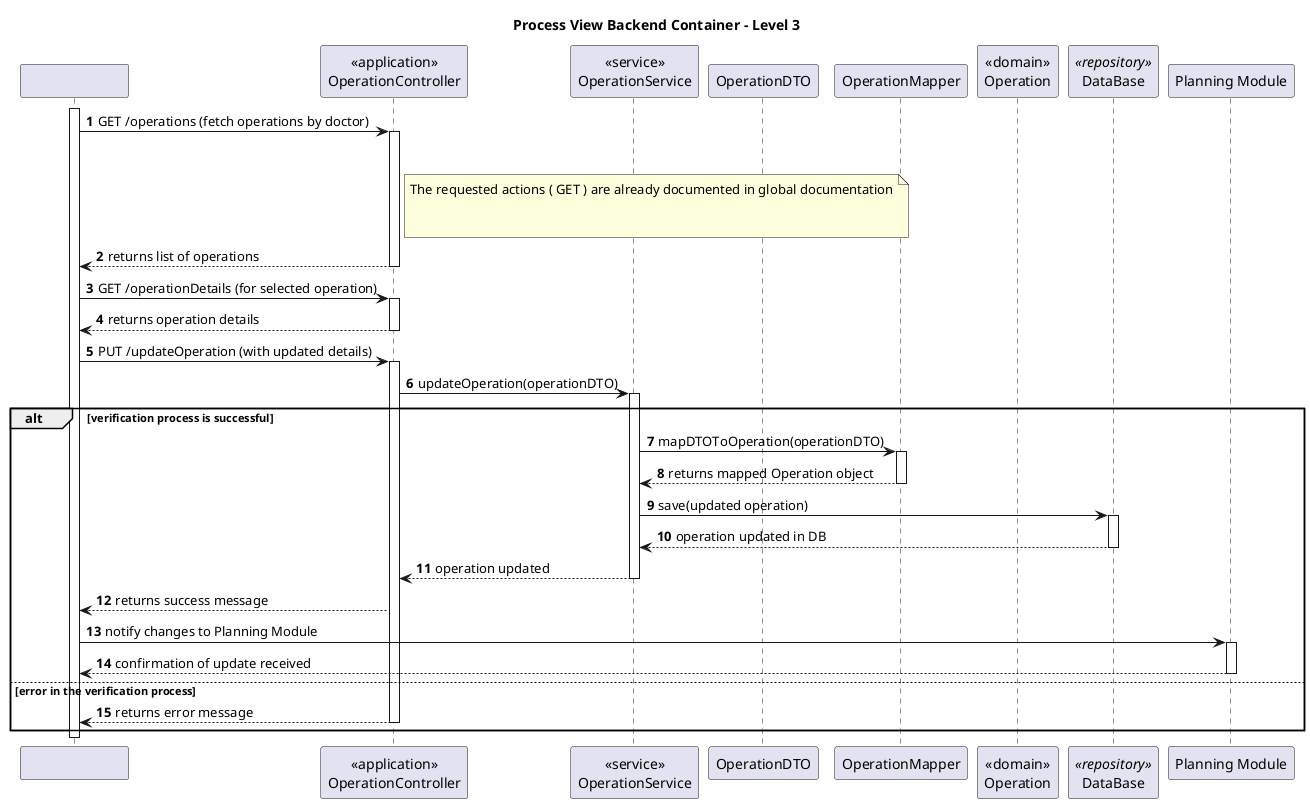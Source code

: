 ﻿@startuml
'https://plantuml.com/sequence-diagram

autonumber

participant "                          " as sys
participant "<<application>>\nOperationController" as ctrl
participant "<<service>>\nOperationService" as serv
participant "OperationDTO" as dto
participant "OperationMapper" as map
participant "<<domain>>\nOperation" as operation
participant "DataBase" as repo <<repository>>
participant "Planning Module" as planning

title Process View Backend Container - Level 3



activate sys

sys -> ctrl : GET /operations (fetch operations by doctor)

note right of ctrl
  The requested actions ( GET ) are already documented in global documentation


end note

activate ctrl
'
'ctrl -> serv: getOperationsByDoctor(doctorId)
'
'activate serv
'
'serv -> repo: findOperationsByDoctorId(doctorId)
'
'activate repo
'
'repo --> serv: returns list of operations
'
'deactivate repo

'serv --> ctrl: returns list of operations

deactivate serv

ctrl --> sys: returns list of operations

deactivate ctrl





sys -> ctrl: GET /operationDetails (for selected operation)

activate ctrl
'
'ctrl -> serv: getOperationDetails(operationId)
'
'activate serv
'
'serv -> repo: findOperationById(operationId)
'
'activate repo
'
'repo --> serv: returns operation details
'
'deactivate repo
'
'serv --> ctrl: returns operation details
'
'deactivate serv
'
ctrl --> sys: returns operation details

deactivate ctrl





sys -> ctrl: PUT /updateOperation (with updated details)

activate ctrl

ctrl -> serv: updateOperation(operationDTO)

activate serv

alt verification process is successful

    serv -> map: mapDTOToOperation(operationDTO)

    activate map

    map --> serv: returns mapped Operation object

    deactivate map

    serv -> repo: save(updated operation)

    activate repo

    repo --> serv: operation updated in DB

    deactivate repo

    serv --> ctrl: operation updated

    deactivate serv

    ctrl --> sys: returns success message


    sys -> planning: notify changes to Planning Module

    activate planning

    planning --> sys: confirmation of update received

    deactivate planning

else error in the verification process

    ctrl --> sys: returns error message

    deactivate ctrl


end

deactivate sys
deactivate planning

@enduml
